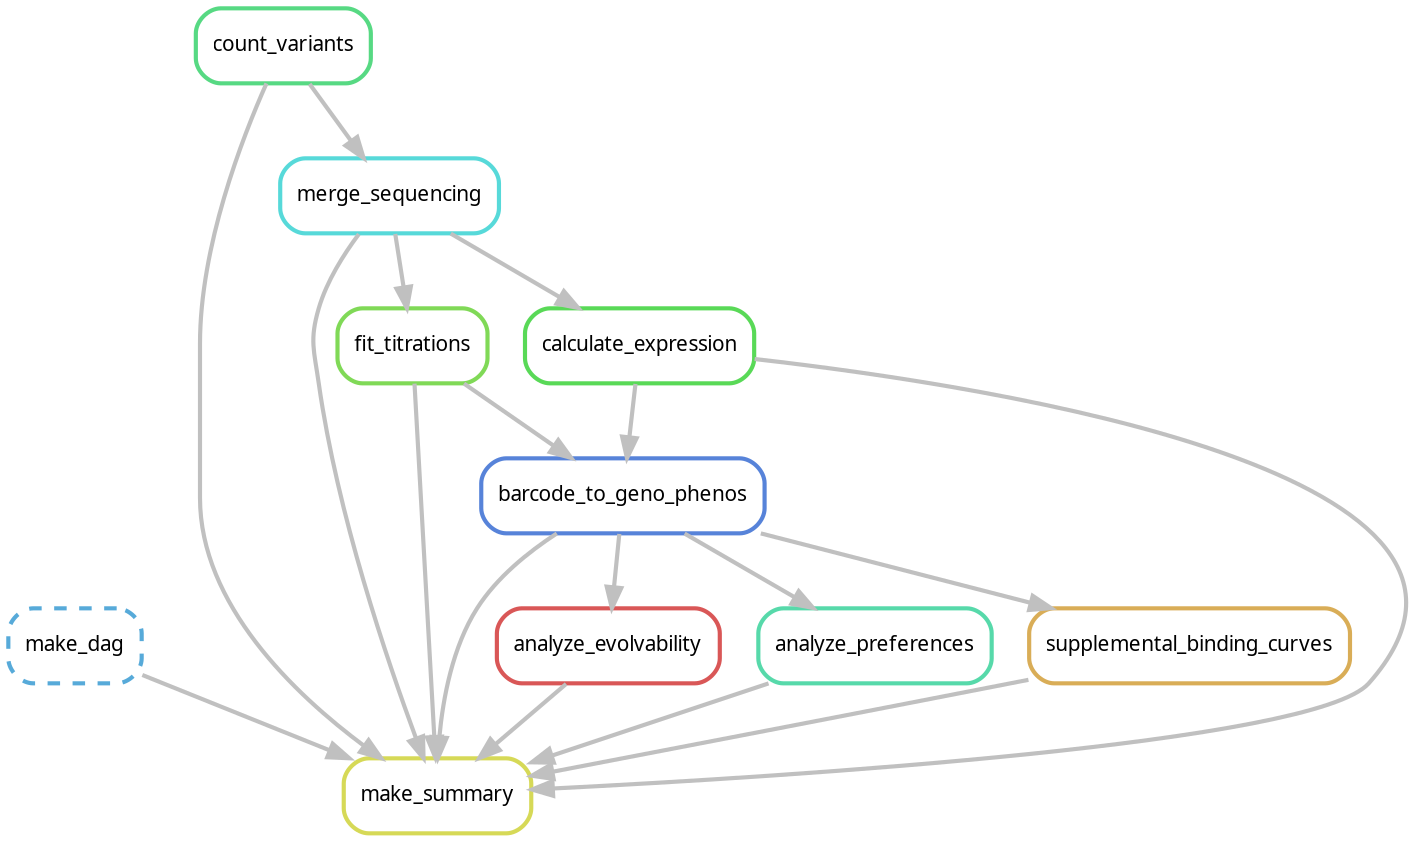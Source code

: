 digraph snakemake_dag {
    graph[bgcolor=white, margin=0];
    node[shape=box, style=rounded, fontname=sans,                 fontsize=10, penwidth=2];
    edge[penwidth=2, color=grey];
	0[label = "make_summary", color = "0.17 0.6 0.85", style="rounded"];
	1[label = "make_dag", color = "0.56 0.6 0.85", style="rounded,dashed"];
	2[label = "count_variants", color = "0.39 0.6 0.85", style="rounded"];
	3[label = "merge_sequencing", color = "0.50 0.6 0.85", style="rounded"];
	4[label = "fit_titrations", color = "0.28 0.6 0.85", style="rounded"];
	5[label = "calculate_expression", color = "0.33 0.6 0.85", style="rounded"];
	6[label = "barcode_to_geno_phenos", color = "0.61 0.6 0.85", style="rounded"];
	7[label = "analyze_evolvability", color = "0.00 0.6 0.85", style="rounded"];
	8[label = "analyze_preferences", color = "0.44 0.6 0.85", style="rounded"];
	9[label = "supplemental_binding_curves", color = "0.11 0.6 0.85", style="rounded"];
	1 -> 0
	2 -> 0
	3 -> 0
	4 -> 0
	5 -> 0
	6 -> 0
	7 -> 0
	8 -> 0
	9 -> 0
	2 -> 3
	3 -> 4
	3 -> 5
	4 -> 6
	5 -> 6
	6 -> 7
	6 -> 8
	6 -> 9
}            
